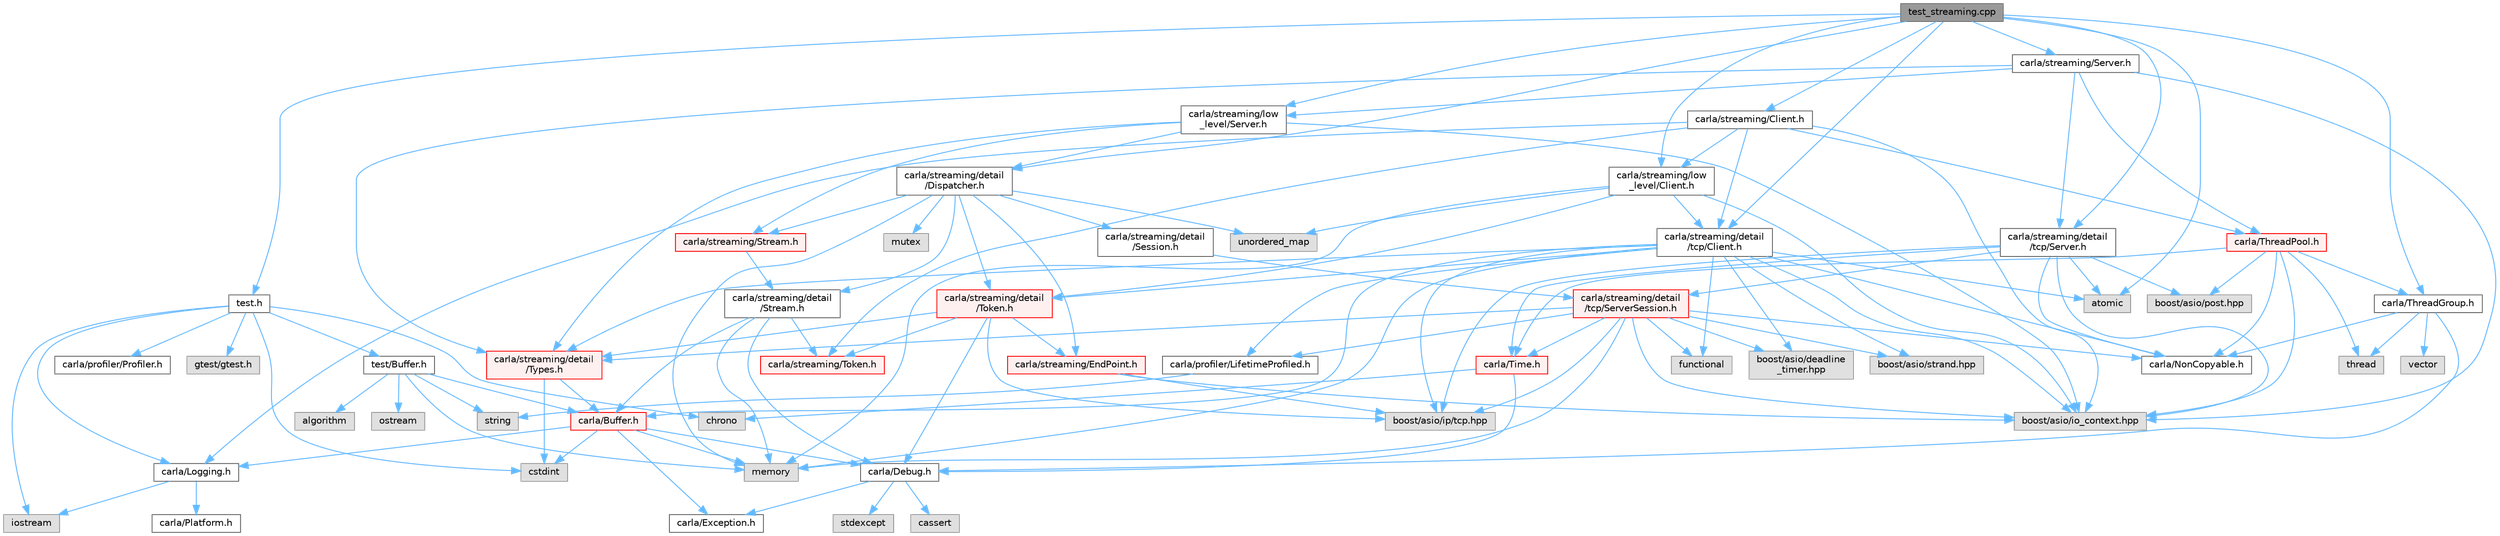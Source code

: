 digraph "test_streaming.cpp"
{
 // INTERACTIVE_SVG=YES
 // LATEX_PDF_SIZE
  bgcolor="transparent";
  edge [fontname=Helvetica,fontsize=10,labelfontname=Helvetica,labelfontsize=10];
  node [fontname=Helvetica,fontsize=10,shape=box,height=0.2,width=0.4];
  Node1 [id="Node000001",label="test_streaming.cpp",height=0.2,width=0.4,color="gray40", fillcolor="grey60", style="filled", fontcolor="black",tooltip=" "];
  Node1 -> Node2 [id="edge1_Node000001_Node000002",color="steelblue1",style="solid",tooltip=" "];
  Node2 [id="Node000002",label="test.h",height=0.2,width=0.4,color="grey40", fillcolor="white", style="filled",URL="$d2/ddc/test_8h.html",tooltip=" "];
  Node2 -> Node3 [id="edge2_Node000002_Node000003",color="steelblue1",style="solid",tooltip=" "];
  Node3 [id="Node000003",label="test/Buffer.h",height=0.2,width=0.4,color="grey40", fillcolor="white", style="filled",URL="$d0/dbd/test_2Buffer_8h.html",tooltip=" "];
  Node3 -> Node4 [id="edge3_Node000003_Node000004",color="steelblue1",style="solid",tooltip=" "];
  Node4 [id="Node000004",label="carla/Buffer.h",height=0.2,width=0.4,color="red", fillcolor="#FFF0F0", style="filled",URL="$d2/dda/carla_2Buffer_8h.html",tooltip=" "];
  Node4 -> Node5 [id="edge4_Node000004_Node000005",color="steelblue1",style="solid",tooltip=" "];
  Node5 [id="Node000005",label="carla/Debug.h",height=0.2,width=0.4,color="grey40", fillcolor="white", style="filled",URL="$d4/deb/Debug_8h.html",tooltip=" "];
  Node5 -> Node6 [id="edge5_Node000005_Node000006",color="steelblue1",style="solid",tooltip=" "];
  Node6 [id="Node000006",label="carla/Exception.h",height=0.2,width=0.4,color="grey40", fillcolor="white", style="filled",URL="$d8/d8a/Exception_8h.html",tooltip=" "];
  Node5 -> Node7 [id="edge6_Node000005_Node000007",color="steelblue1",style="solid",tooltip=" "];
  Node7 [id="Node000007",label="stdexcept",height=0.2,width=0.4,color="grey60", fillcolor="#E0E0E0", style="filled",tooltip=" "];
  Node5 -> Node8 [id="edge7_Node000005_Node000008",color="steelblue1",style="solid",tooltip=" "];
  Node8 [id="Node000008",label="cassert",height=0.2,width=0.4,color="grey60", fillcolor="#E0E0E0", style="filled",tooltip=" "];
  Node4 -> Node6 [id="edge8_Node000004_Node000006",color="steelblue1",style="solid",tooltip=" "];
  Node4 -> Node9 [id="edge9_Node000004_Node000009",color="steelblue1",style="solid",tooltip=" "];
  Node9 [id="Node000009",label="carla/Logging.h",height=0.2,width=0.4,color="grey40", fillcolor="white", style="filled",URL="$de/d87/Logging_8h.html",tooltip=" "];
  Node9 -> Node10 [id="edge10_Node000009_Node000010",color="steelblue1",style="solid",tooltip=" "];
  Node10 [id="Node000010",label="carla/Platform.h",height=0.2,width=0.4,color="grey40", fillcolor="white", style="filled",URL="$d9/dd0/Platform_8h.html",tooltip=" "];
  Node9 -> Node11 [id="edge11_Node000009_Node000011",color="steelblue1",style="solid",tooltip=" "];
  Node11 [id="Node000011",label="iostream",height=0.2,width=0.4,color="grey60", fillcolor="#E0E0E0", style="filled",tooltip=" "];
  Node4 -> Node13 [id="edge12_Node000004_Node000013",color="steelblue1",style="solid",tooltip=" "];
  Node13 [id="Node000013",label="cstdint",height=0.2,width=0.4,color="grey60", fillcolor="#E0E0E0", style="filled",tooltip=" "];
  Node4 -> Node15 [id="edge13_Node000004_Node000015",color="steelblue1",style="solid",tooltip=" "];
  Node15 [id="Node000015",label="memory",height=0.2,width=0.4,color="grey60", fillcolor="#E0E0E0", style="filled",tooltip=" "];
  Node3 -> Node17 [id="edge14_Node000003_Node000017",color="steelblue1",style="solid",tooltip=" "];
  Node17 [id="Node000017",label="algorithm",height=0.2,width=0.4,color="grey60", fillcolor="#E0E0E0", style="filled",tooltip=" "];
  Node3 -> Node15 [id="edge15_Node000003_Node000015",color="steelblue1",style="solid",tooltip=" "];
  Node3 -> Node18 [id="edge16_Node000003_Node000018",color="steelblue1",style="solid",tooltip=" "];
  Node18 [id="Node000018",label="ostream",height=0.2,width=0.4,color="grey60", fillcolor="#E0E0E0", style="filled",tooltip=" "];
  Node3 -> Node19 [id="edge17_Node000003_Node000019",color="steelblue1",style="solid",tooltip=" "];
  Node19 [id="Node000019",label="string",height=0.2,width=0.4,color="grey60", fillcolor="#E0E0E0", style="filled",tooltip=" "];
  Node2 -> Node9 [id="edge18_Node000002_Node000009",color="steelblue1",style="solid",tooltip=" "];
  Node2 -> Node20 [id="edge19_Node000002_Node000020",color="steelblue1",style="solid",tooltip=" "];
  Node20 [id="Node000020",label="carla/profiler/Profiler.h",height=0.2,width=0.4,color="grey40", fillcolor="white", style="filled",URL="$df/d69/Profiler_8h.html",tooltip=" "];
  Node2 -> Node21 [id="edge20_Node000002_Node000021",color="steelblue1",style="solid",tooltip=" "];
  Node21 [id="Node000021",label="gtest/gtest.h",height=0.2,width=0.4,color="grey60", fillcolor="#E0E0E0", style="filled",tooltip=" "];
  Node2 -> Node22 [id="edge21_Node000002_Node000022",color="steelblue1",style="solid",tooltip=" "];
  Node22 [id="Node000022",label="chrono",height=0.2,width=0.4,color="grey60", fillcolor="#E0E0E0", style="filled",tooltip=" "];
  Node2 -> Node13 [id="edge22_Node000002_Node000013",color="steelblue1",style="solid",tooltip=" "];
  Node2 -> Node11 [id="edge23_Node000002_Node000011",color="steelblue1",style="solid",tooltip=" "];
  Node1 -> Node23 [id="edge24_Node000001_Node000023",color="steelblue1",style="solid",tooltip=" "];
  Node23 [id="Node000023",label="carla/ThreadGroup.h",height=0.2,width=0.4,color="grey40", fillcolor="white", style="filled",URL="$d6/d99/ThreadGroup_8h.html",tooltip=" "];
  Node23 -> Node5 [id="edge25_Node000023_Node000005",color="steelblue1",style="solid",tooltip=" "];
  Node23 -> Node24 [id="edge26_Node000023_Node000024",color="steelblue1",style="solid",tooltip=" "];
  Node24 [id="Node000024",label="carla/NonCopyable.h",height=0.2,width=0.4,color="grey40", fillcolor="white", style="filled",URL="$d4/dd8/LibCarla_2source_2carla_2NonCopyable_8h.html",tooltip=" "];
  Node23 -> Node25 [id="edge27_Node000023_Node000025",color="steelblue1",style="solid",tooltip=" "];
  Node25 [id="Node000025",label="thread",height=0.2,width=0.4,color="grey60", fillcolor="#E0E0E0", style="filled",tooltip=" "];
  Node23 -> Node26 [id="edge28_Node000023_Node000026",color="steelblue1",style="solid",tooltip=" "];
  Node26 [id="Node000026",label="vector",height=0.2,width=0.4,color="grey60", fillcolor="#E0E0E0", style="filled",tooltip=" "];
  Node1 -> Node27 [id="edge29_Node000001_Node000027",color="steelblue1",style="solid",tooltip=" "];
  Node27 [id="Node000027",label="carla/streaming/Client.h",height=0.2,width=0.4,color="grey40", fillcolor="white", style="filled",URL="$dc/d68/streaming_2Client_8h.html",tooltip=" "];
  Node27 -> Node9 [id="edge30_Node000027_Node000009",color="steelblue1",style="solid",tooltip=" "];
  Node27 -> Node28 [id="edge31_Node000027_Node000028",color="steelblue1",style="solid",tooltip=" "];
  Node28 [id="Node000028",label="carla/ThreadPool.h",height=0.2,width=0.4,color="red", fillcolor="#FFF0F0", style="filled",URL="$d3/d43/ThreadPool_8h.html",tooltip=" "];
  Node28 -> Node24 [id="edge32_Node000028_Node000024",color="steelblue1",style="solid",tooltip=" "];
  Node28 -> Node23 [id="edge33_Node000028_Node000023",color="steelblue1",style="solid",tooltip=" "];
  Node28 -> Node31 [id="edge34_Node000028_Node000031",color="steelblue1",style="solid",tooltip=" "];
  Node31 [id="Node000031",label="carla/Time.h",height=0.2,width=0.4,color="red", fillcolor="#FFF0F0", style="filled",URL="$d2/d33/Time_8h.html",tooltip=" "];
  Node31 -> Node5 [id="edge35_Node000031_Node000005",color="steelblue1",style="solid",tooltip=" "];
  Node31 -> Node22 [id="edge36_Node000031_Node000022",color="steelblue1",style="solid",tooltip=" "];
  Node28 -> Node33 [id="edge37_Node000028_Node000033",color="steelblue1",style="solid",tooltip=" "];
  Node33 [id="Node000033",label="boost/asio/io_context.hpp",height=0.2,width=0.4,color="grey60", fillcolor="#E0E0E0", style="filled",tooltip=" "];
  Node28 -> Node34 [id="edge38_Node000028_Node000034",color="steelblue1",style="solid",tooltip=" "];
  Node34 [id="Node000034",label="boost/asio/post.hpp",height=0.2,width=0.4,color="grey60", fillcolor="#E0E0E0", style="filled",tooltip=" "];
  Node28 -> Node25 [id="edge39_Node000028_Node000025",color="steelblue1",style="solid",tooltip=" "];
  Node27 -> Node36 [id="edge40_Node000027_Node000036",color="steelblue1",style="solid",tooltip=" "];
  Node36 [id="Node000036",label="carla/streaming/Token.h",height=0.2,width=0.4,color="red", fillcolor="#FFF0F0", style="filled",URL="$dc/d33/Token_8h.html",tooltip=" "];
  Node27 -> Node40 [id="edge41_Node000027_Node000040",color="steelblue1",style="solid",tooltip=" "];
  Node40 [id="Node000040",label="carla/streaming/detail\l/tcp/Client.h",height=0.2,width=0.4,color="grey40", fillcolor="white", style="filled",URL="$d6/d84/streaming_2detail_2tcp_2Client_8h.html",tooltip=" "];
  Node40 -> Node4 [id="edge42_Node000040_Node000004",color="steelblue1",style="solid",tooltip=" "];
  Node40 -> Node24 [id="edge43_Node000040_Node000024",color="steelblue1",style="solid",tooltip=" "];
  Node40 -> Node41 [id="edge44_Node000040_Node000041",color="steelblue1",style="solid",tooltip=" "];
  Node41 [id="Node000041",label="carla/profiler/LifetimeProfiled.h",height=0.2,width=0.4,color="grey40", fillcolor="white", style="filled",URL="$d9/dc4/LifetimeProfiled_8h.html",tooltip=" "];
  Node41 -> Node19 [id="edge45_Node000041_Node000019",color="steelblue1",style="solid",tooltip=" "];
  Node40 -> Node42 [id="edge46_Node000040_Node000042",color="steelblue1",style="solid",tooltip=" "];
  Node42 [id="Node000042",label="carla/streaming/detail\l/Token.h",height=0.2,width=0.4,color="red", fillcolor="#FFF0F0", style="filled",URL="$d9/d9d/detail_2Token_8h.html",tooltip=" "];
  Node42 -> Node5 [id="edge47_Node000042_Node000005",color="steelblue1",style="solid",tooltip=" "];
  Node42 -> Node43 [id="edge48_Node000042_Node000043",color="steelblue1",style="solid",tooltip=" "];
  Node43 [id="Node000043",label="carla/streaming/EndPoint.h",height=0.2,width=0.4,color="red", fillcolor="#FFF0F0", style="filled",URL="$dd/dca/EndPoint_8h.html",tooltip=" "];
  Node43 -> Node33 [id="edge49_Node000043_Node000033",color="steelblue1",style="solid",tooltip=" "];
  Node43 -> Node45 [id="edge50_Node000043_Node000045",color="steelblue1",style="solid",tooltip=" "];
  Node45 [id="Node000045",label="boost/asio/ip/tcp.hpp",height=0.2,width=0.4,color="grey60", fillcolor="#E0E0E0", style="filled",tooltip=" "];
  Node42 -> Node36 [id="edge51_Node000042_Node000036",color="steelblue1",style="solid",tooltip=" "];
  Node42 -> Node47 [id="edge52_Node000042_Node000047",color="steelblue1",style="solid",tooltip=" "];
  Node47 [id="Node000047",label="carla/streaming/detail\l/Types.h",height=0.2,width=0.4,color="red", fillcolor="#FFF0F0", style="filled",URL="$d7/df8/Types_8h.html",tooltip=" "];
  Node47 -> Node4 [id="edge53_Node000047_Node000004",color="steelblue1",style="solid",tooltip=" "];
  Node47 -> Node13 [id="edge54_Node000047_Node000013",color="steelblue1",style="solid",tooltip=" "];
  Node42 -> Node45 [id="edge55_Node000042_Node000045",color="steelblue1",style="solid",tooltip=" "];
  Node40 -> Node47 [id="edge56_Node000040_Node000047",color="steelblue1",style="solid",tooltip=" "];
  Node40 -> Node48 [id="edge57_Node000040_Node000048",color="steelblue1",style="solid",tooltip=" "];
  Node48 [id="Node000048",label="boost/asio/deadline\l_timer.hpp",height=0.2,width=0.4,color="grey60", fillcolor="#E0E0E0", style="filled",tooltip=" "];
  Node40 -> Node33 [id="edge58_Node000040_Node000033",color="steelblue1",style="solid",tooltip=" "];
  Node40 -> Node45 [id="edge59_Node000040_Node000045",color="steelblue1",style="solid",tooltip=" "];
  Node40 -> Node49 [id="edge60_Node000040_Node000049",color="steelblue1",style="solid",tooltip=" "];
  Node49 [id="Node000049",label="boost/asio/strand.hpp",height=0.2,width=0.4,color="grey60", fillcolor="#E0E0E0", style="filled",tooltip=" "];
  Node40 -> Node50 [id="edge61_Node000040_Node000050",color="steelblue1",style="solid",tooltip=" "];
  Node50 [id="Node000050",label="atomic",height=0.2,width=0.4,color="grey60", fillcolor="#E0E0E0", style="filled",tooltip=" "];
  Node40 -> Node51 [id="edge62_Node000040_Node000051",color="steelblue1",style="solid",tooltip=" "];
  Node51 [id="Node000051",label="functional",height=0.2,width=0.4,color="grey60", fillcolor="#E0E0E0", style="filled",tooltip=" "];
  Node40 -> Node15 [id="edge63_Node000040_Node000015",color="steelblue1",style="solid",tooltip=" "];
  Node27 -> Node52 [id="edge64_Node000027_Node000052",color="steelblue1",style="solid",tooltip=" "];
  Node52 [id="Node000052",label="carla/streaming/low\l_level/Client.h",height=0.2,width=0.4,color="grey40", fillcolor="white", style="filled",URL="$df/d38/streaming_2low__level_2Client_8h.html",tooltip=" "];
  Node52 -> Node42 [id="edge65_Node000052_Node000042",color="steelblue1",style="solid",tooltip=" "];
  Node52 -> Node40 [id="edge66_Node000052_Node000040",color="steelblue1",style="solid",tooltip=" "];
  Node52 -> Node33 [id="edge67_Node000052_Node000033",color="steelblue1",style="solid",tooltip=" "];
  Node52 -> Node15 [id="edge68_Node000052_Node000015",color="steelblue1",style="solid",tooltip=" "];
  Node52 -> Node53 [id="edge69_Node000052_Node000053",color="steelblue1",style="solid",tooltip=" "];
  Node53 [id="Node000053",label="unordered_map",height=0.2,width=0.4,color="grey60", fillcolor="#E0E0E0", style="filled",tooltip=" "];
  Node27 -> Node33 [id="edge70_Node000027_Node000033",color="steelblue1",style="solid",tooltip=" "];
  Node1 -> Node54 [id="edge71_Node000001_Node000054",color="steelblue1",style="solid",tooltip=" "];
  Node54 [id="Node000054",label="carla/streaming/Server.h",height=0.2,width=0.4,color="grey40", fillcolor="white", style="filled",URL="$d8/df6/streaming_2Server_8h.html",tooltip=" "];
  Node54 -> Node28 [id="edge72_Node000054_Node000028",color="steelblue1",style="solid",tooltip=" "];
  Node54 -> Node55 [id="edge73_Node000054_Node000055",color="steelblue1",style="solid",tooltip=" "];
  Node55 [id="Node000055",label="carla/streaming/detail\l/tcp/Server.h",height=0.2,width=0.4,color="grey40", fillcolor="white", style="filled",URL="$d4/d57/streaming_2detail_2tcp_2Server_8h.html",tooltip=" "];
  Node55 -> Node24 [id="edge74_Node000055_Node000024",color="steelblue1",style="solid",tooltip=" "];
  Node55 -> Node31 [id="edge75_Node000055_Node000031",color="steelblue1",style="solid",tooltip=" "];
  Node55 -> Node56 [id="edge76_Node000055_Node000056",color="steelblue1",style="solid",tooltip=" "];
  Node56 [id="Node000056",label="carla/streaming/detail\l/tcp/ServerSession.h",height=0.2,width=0.4,color="red", fillcolor="#FFF0F0", style="filled",URL="$da/da2/ServerSession_8h.html",tooltip=" "];
  Node56 -> Node24 [id="edge77_Node000056_Node000024",color="steelblue1",style="solid",tooltip=" "];
  Node56 -> Node31 [id="edge78_Node000056_Node000031",color="steelblue1",style="solid",tooltip=" "];
  Node56 -> Node41 [id="edge79_Node000056_Node000041",color="steelblue1",style="solid",tooltip=" "];
  Node56 -> Node47 [id="edge80_Node000056_Node000047",color="steelblue1",style="solid",tooltip=" "];
  Node56 -> Node48 [id="edge81_Node000056_Node000048",color="steelblue1",style="solid",tooltip=" "];
  Node56 -> Node33 [id="edge82_Node000056_Node000033",color="steelblue1",style="solid",tooltip=" "];
  Node56 -> Node45 [id="edge83_Node000056_Node000045",color="steelblue1",style="solid",tooltip=" "];
  Node56 -> Node49 [id="edge84_Node000056_Node000049",color="steelblue1",style="solid",tooltip=" "];
  Node56 -> Node51 [id="edge85_Node000056_Node000051",color="steelblue1",style="solid",tooltip=" "];
  Node56 -> Node15 [id="edge86_Node000056_Node000015",color="steelblue1",style="solid",tooltip=" "];
  Node55 -> Node33 [id="edge87_Node000055_Node000033",color="steelblue1",style="solid",tooltip=" "];
  Node55 -> Node45 [id="edge88_Node000055_Node000045",color="steelblue1",style="solid",tooltip=" "];
  Node55 -> Node34 [id="edge89_Node000055_Node000034",color="steelblue1",style="solid",tooltip=" "];
  Node55 -> Node50 [id="edge90_Node000055_Node000050",color="steelblue1",style="solid",tooltip=" "];
  Node54 -> Node47 [id="edge91_Node000054_Node000047",color="steelblue1",style="solid",tooltip=" "];
  Node54 -> Node70 [id="edge92_Node000054_Node000070",color="steelblue1",style="solid",tooltip=" "];
  Node70 [id="Node000070",label="carla/streaming/low\l_level/Server.h",height=0.2,width=0.4,color="grey40", fillcolor="white", style="filled",URL="$de/d03/streaming_2low__level_2Server_8h.html",tooltip=" "];
  Node70 -> Node71 [id="edge93_Node000070_Node000071",color="steelblue1",style="solid",tooltip=" "];
  Node71 [id="Node000071",label="carla/streaming/detail\l/Dispatcher.h",height=0.2,width=0.4,color="grey40", fillcolor="white", style="filled",URL="$d7/d33/Dispatcher_8h.html",tooltip=" "];
  Node71 -> Node43 [id="edge94_Node000071_Node000043",color="steelblue1",style="solid",tooltip=" "];
  Node71 -> Node72 [id="edge95_Node000071_Node000072",color="steelblue1",style="solid",tooltip=" "];
  Node72 [id="Node000072",label="carla/streaming/Stream.h",height=0.2,width=0.4,color="red", fillcolor="#FFF0F0", style="filled",URL="$de/dd1/Stream_8h.html",tooltip=" "];
  Node72 -> Node78 [id="edge96_Node000072_Node000078",color="steelblue1",style="solid",tooltip=" "];
  Node78 [id="Node000078",label="carla/streaming/detail\l/Stream.h",height=0.2,width=0.4,color="grey40", fillcolor="white", style="filled",URL="$d3/dff/detail_2Stream_8h.html",tooltip=" "];
  Node78 -> Node4 [id="edge97_Node000078_Node000004",color="steelblue1",style="solid",tooltip=" "];
  Node78 -> Node5 [id="edge98_Node000078_Node000005",color="steelblue1",style="solid",tooltip=" "];
  Node78 -> Node36 [id="edge99_Node000078_Node000036",color="steelblue1",style="solid",tooltip=" "];
  Node78 -> Node15 [id="edge100_Node000078_Node000015",color="steelblue1",style="solid",tooltip=" "];
  Node71 -> Node76 [id="edge101_Node000071_Node000076",color="steelblue1",style="solid",tooltip=" "];
  Node76 [id="Node000076",label="carla/streaming/detail\l/Session.h",height=0.2,width=0.4,color="grey40", fillcolor="white", style="filled",URL="$d0/d53/Session_8h.html",tooltip=" "];
  Node76 -> Node56 [id="edge102_Node000076_Node000056",color="steelblue1",style="solid",tooltip=" "];
  Node71 -> Node78 [id="edge103_Node000071_Node000078",color="steelblue1",style="solid",tooltip=" "];
  Node71 -> Node42 [id="edge104_Node000071_Node000042",color="steelblue1",style="solid",tooltip=" "];
  Node71 -> Node15 [id="edge105_Node000071_Node000015",color="steelblue1",style="solid",tooltip=" "];
  Node71 -> Node77 [id="edge106_Node000071_Node000077",color="steelblue1",style="solid",tooltip=" "];
  Node77 [id="Node000077",label="mutex",height=0.2,width=0.4,color="grey60", fillcolor="#E0E0E0", style="filled",tooltip=" "];
  Node71 -> Node53 [id="edge107_Node000071_Node000053",color="steelblue1",style="solid",tooltip=" "];
  Node70 -> Node47 [id="edge108_Node000070_Node000047",color="steelblue1",style="solid",tooltip=" "];
  Node70 -> Node72 [id="edge109_Node000070_Node000072",color="steelblue1",style="solid",tooltip=" "];
  Node70 -> Node33 [id="edge110_Node000070_Node000033",color="steelblue1",style="solid",tooltip=" "];
  Node54 -> Node33 [id="edge111_Node000054_Node000033",color="steelblue1",style="solid",tooltip=" "];
  Node1 -> Node71 [id="edge112_Node000001_Node000071",color="steelblue1",style="solid",tooltip=" "];
  Node1 -> Node40 [id="edge113_Node000001_Node000040",color="steelblue1",style="solid",tooltip=" "];
  Node1 -> Node55 [id="edge114_Node000001_Node000055",color="steelblue1",style="solid",tooltip=" "];
  Node1 -> Node52 [id="edge115_Node000001_Node000052",color="steelblue1",style="solid",tooltip=" "];
  Node1 -> Node70 [id="edge116_Node000001_Node000070",color="steelblue1",style="solid",tooltip=" "];
  Node1 -> Node50 [id="edge117_Node000001_Node000050",color="steelblue1",style="solid",tooltip=" "];
}

